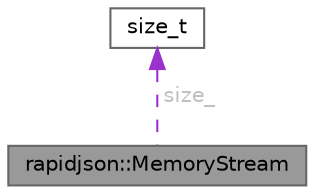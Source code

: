 digraph "rapidjson::MemoryStream"
{
 // LATEX_PDF_SIZE
  bgcolor="transparent";
  edge [fontname=Helvetica,fontsize=10,labelfontname=Helvetica,labelfontsize=10];
  node [fontname=Helvetica,fontsize=10,shape=box,height=0.2,width=0.4];
  Node1 [id="Node000001",label="rapidjson::MemoryStream",height=0.2,width=0.4,color="gray40", fillcolor="grey60", style="filled", fontcolor="black",tooltip="Represents an in-memory input byte stream."];
  Node2 -> Node1 [id="edge1_Node000001_Node000002",dir="back",color="darkorchid3",style="dashed",tooltip=" ",label=" size_",fontcolor="grey" ];
  Node2 [id="Node000002",label="size_t",height=0.2,width=0.4,color="gray40", fillcolor="white", style="filled",tooltip=" "];
}
